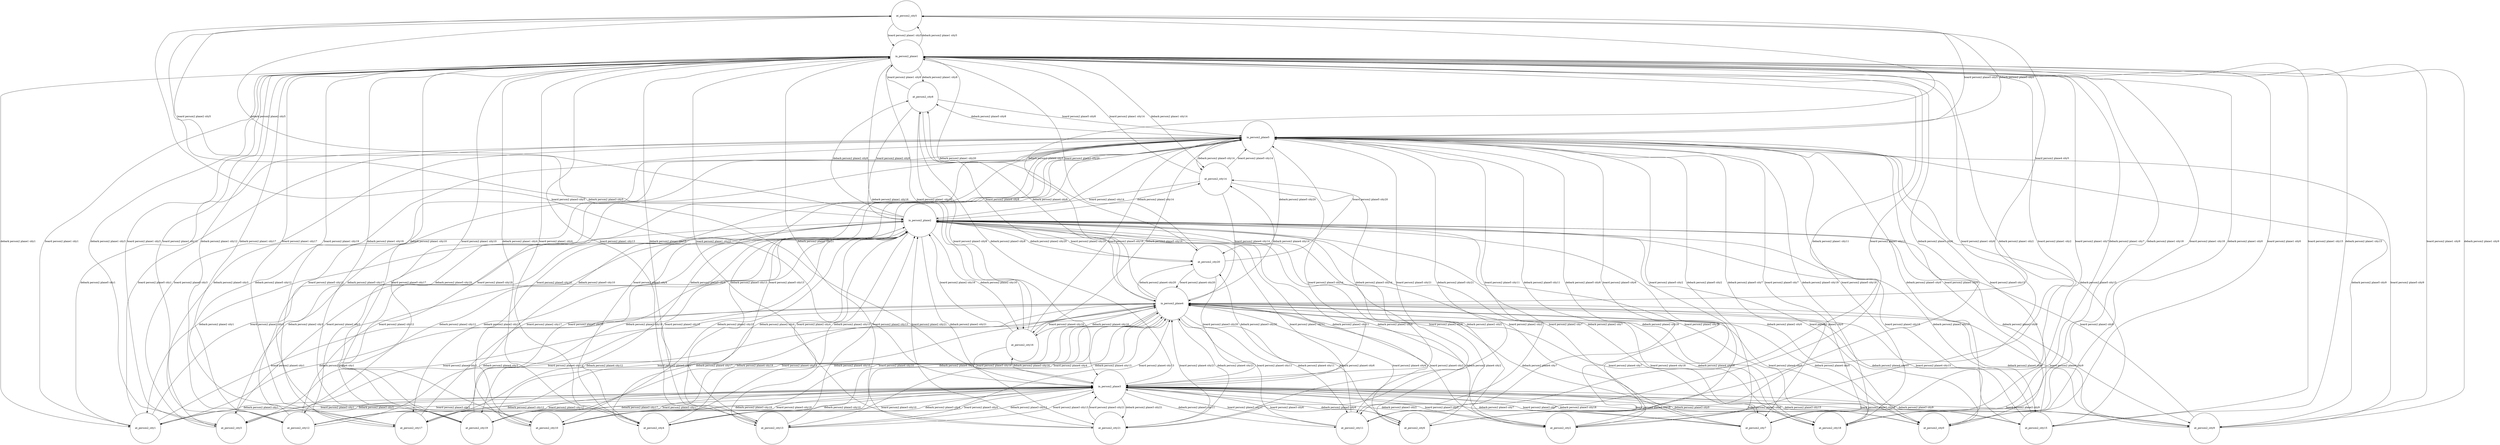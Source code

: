 digraph Tree {
	node [shape=circle, fontsize=14, color=black, fillcolor=white, fontcolor=black];
	 edge [style=solid, color=black];
at_person2_city5 [label="at_person2_city5"];
in_person2_plane1 [label="in_person2_plane1"];
in_person2_plane3 [label="in_person2_plane3"];
in_person2_plane4 [label="in_person2_plane4"];
in_person2_plane2 [label="in_person2_plane2"];
in_person2_plane5 [label="in_person2_plane5"];
at_person2_city7 [label="at_person2_city7"];
at_person2_city18 [label="at_person2_city18"];
at_person2_city1 [label="at_person2_city1"];
at_person2_city3 [label="at_person2_city3"];
at_person2_city12 [label="at_person2_city12"];
at_person2_city17 [label="at_person2_city17"];
at_person2_city15 [label="at_person2_city15"];
at_person2_city9 [label="at_person2_city9"];
at_person2_city19 [label="at_person2_city19"];
at_person2_city10 [label="at_person2_city10"];
at_person2_city4 [label="at_person2_city4"];
at_person2_city13 [label="at_person2_city13"];
at_person2_city21 [label="at_person2_city21"];
at_person2_city11 [label="at_person2_city11"];
at_person2_city6 [label="at_person2_city6"];
at_person2_city0 [label="at_person2_city0"];
at_person2_city2 [label="at_person2_city2"];
at_person2_city16 [label="at_person2_city16"];
at_person2_city20 [label="at_person2_city20"];
at_person2_city14 [label="at_person2_city14"];
at_person2_city8 [label="at_person2_city8"];
at_person2_city5 -> in_person2_plane1 [label="board person2 plane1 city5"];
at_person2_city5 -> in_person2_plane3 [label="board person2 plane3 city5"];
at_person2_city5 -> in_person2_plane4 [label="board person2 plane4 city5"];
at_person2_city5 -> in_person2_plane2 [label="board person2 plane2 city5"];
at_person2_city5 -> in_person2_plane5 [label="board person2 plane5 city5"];
at_person2_city7 -> in_person2_plane1 [label="board person2 plane1 city7"];
at_person2_city7 -> in_person2_plane3 [label="board person2 plane3 city7"];
at_person2_city7 -> in_person2_plane4 [label="board person2 plane4 city7"];
at_person2_city7 -> in_person2_plane2 [label="board person2 plane2 city7"];
at_person2_city7 -> in_person2_plane5 [label="board person2 plane5 city7"];
at_person2_city18 -> in_person2_plane1 [label="board person2 plane1 city18"];
at_person2_city18 -> in_person2_plane3 [label="board person2 plane3 city18"];
at_person2_city18 -> in_person2_plane4 [label="board person2 plane4 city18"];
at_person2_city18 -> in_person2_plane2 [label="board person2 plane2 city18"];
at_person2_city18 -> in_person2_plane5 [label="board person2 plane5 city18"];
at_person2_city1 -> in_person2_plane1 [label="board person2 plane1 city1"];
at_person2_city1 -> in_person2_plane3 [label="board person2 plane3 city1"];
at_person2_city1 -> in_person2_plane4 [label="board person2 plane4 city1"];
at_person2_city1 -> in_person2_plane2 [label="board person2 plane2 city1"];
at_person2_city1 -> in_person2_plane5 [label="board person2 plane5 city1"];
at_person2_city3 -> in_person2_plane1 [label="board person2 plane1 city3"];
at_person2_city3 -> in_person2_plane3 [label="board person2 plane3 city3"];
at_person2_city3 -> in_person2_plane4 [label="board person2 plane4 city3"];
at_person2_city3 -> in_person2_plane2 [label="board person2 plane2 city3"];
at_person2_city3 -> in_person2_plane5 [label="board person2 plane5 city3"];
at_person2_city12 -> in_person2_plane1 [label="board person2 plane1 city12"];
at_person2_city12 -> in_person2_plane3 [label="board person2 plane3 city12"];
at_person2_city12 -> in_person2_plane4 [label="board person2 plane4 city12"];
at_person2_city12 -> in_person2_plane2 [label="board person2 plane2 city12"];
at_person2_city12 -> in_person2_plane5 [label="board person2 plane5 city12"];
at_person2_city17 -> in_person2_plane1 [label="board person2 plane1 city17"];
at_person2_city17 -> in_person2_plane3 [label="board person2 plane3 city17"];
at_person2_city17 -> in_person2_plane4 [label="board person2 plane4 city17"];
at_person2_city17 -> in_person2_plane2 [label="board person2 plane2 city17"];
at_person2_city17 -> in_person2_plane5 [label="board person2 plane5 city17"];
at_person2_city15 -> in_person2_plane1 [label="board person2 plane1 city15"];
at_person2_city15 -> in_person2_plane3 [label="board person2 plane3 city15"];
at_person2_city15 -> in_person2_plane4 [label="board person2 plane4 city15"];
at_person2_city15 -> in_person2_plane2 [label="board person2 plane2 city15"];
at_person2_city15 -> in_person2_plane5 [label="board person2 plane5 city15"];
at_person2_city9 -> in_person2_plane1 [label="board person2 plane1 city9"];
at_person2_city9 -> in_person2_plane3 [label="board person2 plane3 city9"];
at_person2_city9 -> in_person2_plane4 [label="board person2 plane4 city9"];
at_person2_city9 -> in_person2_plane2 [label="board person2 plane2 city9"];
at_person2_city9 -> in_person2_plane5 [label="board person2 plane5 city9"];
at_person2_city19 -> in_person2_plane1 [label="board person2 plane1 city19"];
at_person2_city19 -> in_person2_plane3 [label="board person2 plane3 city19"];
at_person2_city19 -> in_person2_plane4 [label="board person2 plane4 city19"];
at_person2_city19 -> in_person2_plane2 [label="board person2 plane2 city19"];
at_person2_city19 -> in_person2_plane5 [label="board person2 plane5 city19"];
at_person2_city10 -> in_person2_plane1 [label="board person2 plane1 city10"];
at_person2_city10 -> in_person2_plane3 [label="board person2 plane3 city10"];
at_person2_city10 -> in_person2_plane4 [label="board person2 plane4 city10"];
at_person2_city10 -> in_person2_plane2 [label="board person2 plane2 city10"];
at_person2_city10 -> in_person2_plane5 [label="board person2 plane5 city10"];
in_person2_plane1 -> at_person2_city5 [label="debark person2 plane1 city5"];
in_person2_plane1 -> at_person2_city7 [label="debark person2 plane1 city7"];
in_person2_plane1 -> at_person2_city18 [label="debark person2 plane1 city18"];
in_person2_plane1 -> at_person2_city1 [label="debark person2 plane1 city1"];
in_person2_plane1 -> at_person2_city3 [label="debark person2 plane1 city3"];
in_person2_plane1 -> at_person2_city12 [label="debark person2 plane1 city12"];
in_person2_plane1 -> at_person2_city17 [label="debark person2 plane1 city17"];
in_person2_plane1 -> at_person2_city15 [label="debark person2 plane1 city15"];
in_person2_plane1 -> at_person2_city9 [label="debark person2 plane1 city9"];
in_person2_plane1 -> at_person2_city19 [label="debark person2 plane1 city19"];
in_person2_plane1 -> at_person2_city10 [label="debark person2 plane1 city10"];
in_person2_plane1 -> at_person2_city4 [label="debark person2 plane1 city4"];
in_person2_plane1 -> at_person2_city13 [label="debark person2 plane1 city13"];
in_person2_plane1 -> at_person2_city21 [label="debark person2 plane1 city21"];
in_person2_plane1 -> at_person2_city11 [label="debark person2 plane1 city11"];
in_person2_plane1 -> at_person2_city6 [label="debark person2 plane1 city6"];
in_person2_plane1 -> at_person2_city0 [label="debark person2 plane1 city0"];
in_person2_plane1 -> at_person2_city2 [label="debark person2 plane1 city2"];
in_person2_plane1 -> at_person2_city16 [label="debark person2 plane1 city16"];
in_person2_plane1 -> at_person2_city20 [label="debark person2 plane1 city20"];
in_person2_plane1 -> at_person2_city14 [label="debark person2 plane1 city14"];
in_person2_plane1 -> at_person2_city8 [label="debark person2 plane1 city8"];
in_person2_plane3 -> at_person2_city5 [label="debark person2 plane3 city5"];
in_person2_plane3 -> at_person2_city7 [label="debark person2 plane3 city7"];
in_person2_plane3 -> at_person2_city18 [label="debark person2 plane3 city18"];
in_person2_plane3 -> at_person2_city1 [label="debark person2 plane3 city1"];
in_person2_plane3 -> at_person2_city3 [label="debark person2 plane3 city3"];
in_person2_plane3 -> at_person2_city12 [label="debark person2 plane3 city12"];
in_person2_plane3 -> at_person2_city17 [label="debark person2 plane3 city17"];
in_person2_plane3 -> at_person2_city15 [label="debark person2 plane3 city15"];
in_person2_plane3 -> at_person2_city9 [label="debark person2 plane3 city9"];
in_person2_plane3 -> at_person2_city19 [label="debark person2 plane3 city19"];
in_person2_plane3 -> at_person2_city10 [label="debark person2 plane3 city10"];
in_person2_plane3 -> at_person2_city4 [label="debark person2 plane3 city4"];
in_person2_plane3 -> at_person2_city13 [label="debark person2 plane3 city13"];
in_person2_plane3 -> at_person2_city21 [label="debark person2 plane3 city21"];
in_person2_plane3 -> at_person2_city11 [label="debark person2 plane3 city11"];
in_person2_plane3 -> at_person2_city6 [label="debark person2 plane3 city6"];
in_person2_plane3 -> at_person2_city0 [label="debark person2 plane3 city0"];
in_person2_plane3 -> at_person2_city2 [label="debark person2 plane3 city2"];
in_person2_plane3 -> at_person2_city16 [label="debark person2 plane3 city16"];
in_person2_plane3 -> at_person2_city20 [label="debark person2 plane3 city20"];
in_person2_plane3 -> at_person2_city14 [label="debark person2 plane3 city14"];
in_person2_plane3 -> at_person2_city8 [label="debark person2 plane3 city8"];
at_person2_city4 -> in_person2_plane1 [label="board person2 plane1 city4"];
at_person2_city4 -> in_person2_plane3 [label="board person2 plane3 city4"];
at_person2_city4 -> in_person2_plane4 [label="board person2 plane4 city4"];
at_person2_city4 -> in_person2_plane2 [label="board person2 plane2 city4"];
at_person2_city4 -> in_person2_plane5 [label="board person2 plane5 city4"];
at_person2_city13 -> in_person2_plane1 [label="board person2 plane1 city13"];
at_person2_city13 -> in_person2_plane3 [label="board person2 plane3 city13"];
at_person2_city13 -> in_person2_plane4 [label="board person2 plane4 city13"];
at_person2_city13 -> in_person2_plane2 [label="board person2 plane2 city13"];
at_person2_city13 -> in_person2_plane5 [label="board person2 plane5 city13"];
at_person2_city21 -> in_person2_plane1 [label="board person2 plane1 city21"];
at_person2_city21 -> in_person2_plane3 [label="board person2 plane3 city21"];
at_person2_city21 -> in_person2_plane4 [label="board person2 plane4 city21"];
at_person2_city21 -> in_person2_plane2 [label="board person2 plane2 city21"];
at_person2_city21 -> in_person2_plane5 [label="board person2 plane5 city21"];
at_person2_city11 -> in_person2_plane1 [label="board person2 plane1 city11"];
at_person2_city11 -> in_person2_plane3 [label="board person2 plane3 city11"];
at_person2_city11 -> in_person2_plane4 [label="board person2 plane4 city11"];
at_person2_city11 -> in_person2_plane2 [label="board person2 plane2 city11"];
at_person2_city11 -> in_person2_plane5 [label="board person2 plane5 city11"];
at_person2_city6 -> in_person2_plane1 [label="board person2 plane1 city6"];
at_person2_city6 -> in_person2_plane3 [label="board person2 plane3 city6"];
at_person2_city6 -> in_person2_plane4 [label="board person2 plane4 city6"];
at_person2_city6 -> in_person2_plane2 [label="board person2 plane2 city6"];
at_person2_city6 -> in_person2_plane5 [label="board person2 plane5 city6"];
at_person2_city0 -> in_person2_plane1 [label="board person2 plane1 city0"];
at_person2_city0 -> in_person2_plane3 [label="board person2 plane3 city0"];
at_person2_city0 -> in_person2_plane4 [label="board person2 plane4 city0"];
at_person2_city0 -> in_person2_plane2 [label="board person2 plane2 city0"];
at_person2_city0 -> in_person2_plane5 [label="board person2 plane5 city0"];
at_person2_city2 -> in_person2_plane1 [label="board person2 plane1 city2"];
at_person2_city2 -> in_person2_plane3 [label="board person2 plane3 city2"];
at_person2_city2 -> in_person2_plane4 [label="board person2 plane4 city2"];
at_person2_city2 -> in_person2_plane2 [label="board person2 plane2 city2"];
at_person2_city2 -> in_person2_plane5 [label="board person2 plane5 city2"];
in_person2_plane4 -> at_person2_city5 [label="debark person2 plane4 city5"];
in_person2_plane4 -> at_person2_city7 [label="debark person2 plane4 city7"];
in_person2_plane4 -> at_person2_city18 [label="debark person2 plane4 city18"];
in_person2_plane4 -> at_person2_city1 [label="debark person2 plane4 city1"];
in_person2_plane4 -> at_person2_city3 [label="debark person2 plane4 city3"];
in_person2_plane4 -> at_person2_city12 [label="debark person2 plane4 city12"];
in_person2_plane4 -> at_person2_city17 [label="debark person2 plane4 city17"];
in_person2_plane4 -> at_person2_city15 [label="debark person2 plane4 city15"];
in_person2_plane4 -> at_person2_city9 [label="debark person2 plane4 city9"];
in_person2_plane4 -> at_person2_city19 [label="debark person2 plane4 city19"];
in_person2_plane4 -> at_person2_city10 [label="debark person2 plane4 city10"];
in_person2_plane4 -> at_person2_city4 [label="debark person2 plane4 city4"];
in_person2_plane4 -> at_person2_city13 [label="debark person2 plane4 city13"];
in_person2_plane4 -> at_person2_city21 [label="debark person2 plane4 city21"];
in_person2_plane4 -> at_person2_city11 [label="debark person2 plane4 city11"];
in_person2_plane4 -> at_person2_city6 [label="debark person2 plane4 city6"];
in_person2_plane4 -> at_person2_city0 [label="debark person2 plane4 city0"];
in_person2_plane4 -> at_person2_city2 [label="debark person2 plane4 city2"];
in_person2_plane4 -> at_person2_city16 [label="debark person2 plane4 city16"];
in_person2_plane4 -> at_person2_city20 [label="debark person2 plane4 city20"];
in_person2_plane4 -> at_person2_city14 [label="debark person2 plane4 city14"];
in_person2_plane4 -> at_person2_city8 [label="debark person2 plane4 city8"];
in_person2_plane2 -> at_person2_city5 [label="debark person2 plane2 city5"];
in_person2_plane2 -> at_person2_city7 [label="debark person2 plane2 city7"];
in_person2_plane2 -> at_person2_city18 [label="debark person2 plane2 city18"];
in_person2_plane2 -> at_person2_city1 [label="debark person2 plane2 city1"];
in_person2_plane2 -> at_person2_city3 [label="debark person2 plane2 city3"];
in_person2_plane2 -> at_person2_city12 [label="debark person2 plane2 city12"];
in_person2_plane2 -> at_person2_city17 [label="debark person2 plane2 city17"];
in_person2_plane2 -> at_person2_city15 [label="debark person2 plane2 city15"];
in_person2_plane2 -> at_person2_city9 [label="debark person2 plane2 city9"];
in_person2_plane2 -> at_person2_city19 [label="debark person2 plane2 city19"];
in_person2_plane2 -> at_person2_city10 [label="debark person2 plane2 city10"];
in_person2_plane2 -> at_person2_city4 [label="debark person2 plane2 city4"];
in_person2_plane2 -> at_person2_city13 [label="debark person2 plane2 city13"];
in_person2_plane2 -> at_person2_city21 [label="debark person2 plane2 city21"];
in_person2_plane2 -> at_person2_city11 [label="debark person2 plane2 city11"];
in_person2_plane2 -> at_person2_city6 [label="debark person2 plane2 city6"];
in_person2_plane2 -> at_person2_city0 [label="debark person2 plane2 city0"];
in_person2_plane2 -> at_person2_city2 [label="debark person2 plane2 city2"];
in_person2_plane2 -> at_person2_city16 [label="debark person2 plane2 city16"];
in_person2_plane2 -> at_person2_city20 [label="debark person2 plane2 city20"];
in_person2_plane2 -> at_person2_city14 [label="debark person2 plane2 city14"];
in_person2_plane2 -> at_person2_city8 [label="debark person2 plane2 city8"];
at_person2_city16 -> in_person2_plane1 [label="board person2 plane1 city16"];
at_person2_city16 -> in_person2_plane3 [label="board person2 plane3 city16"];
at_person2_city16 -> in_person2_plane4 [label="board person2 plane4 city16"];
at_person2_city16 -> in_person2_plane2 [label="board person2 plane2 city16"];
at_person2_city16 -> in_person2_plane5 [label="board person2 plane5 city16"];
at_person2_city20 -> in_person2_plane1 [label="board person2 plane1 city20"];
at_person2_city20 -> in_person2_plane3 [label="board person2 plane3 city20"];
at_person2_city20 -> in_person2_plane4 [label="board person2 plane4 city20"];
at_person2_city20 -> in_person2_plane2 [label="board person2 plane2 city20"];
at_person2_city20 -> in_person2_plane5 [label="board person2 plane5 city20"];
at_person2_city14 -> in_person2_plane1 [label="board person2 plane1 city14"];
at_person2_city14 -> in_person2_plane3 [label="board person2 plane3 city14"];
at_person2_city14 -> in_person2_plane4 [label="board person2 plane4 city14"];
at_person2_city14 -> in_person2_plane2 [label="board person2 plane2 city14"];
at_person2_city14 -> in_person2_plane5 [label="board person2 plane5 city14"];
in_person2_plane5 -> at_person2_city5 [label="debark person2 plane5 city5"];
in_person2_plane5 -> at_person2_city7 [label="debark person2 plane5 city7"];
in_person2_plane5 -> at_person2_city18 [label="debark person2 plane5 city18"];
in_person2_plane5 -> at_person2_city1 [label="debark person2 plane5 city1"];
in_person2_plane5 -> at_person2_city3 [label="debark person2 plane5 city3"];
in_person2_plane5 -> at_person2_city12 [label="debark person2 plane5 city12"];
in_person2_plane5 -> at_person2_city17 [label="debark person2 plane5 city17"];
in_person2_plane5 -> at_person2_city15 [label="debark person2 plane5 city15"];
in_person2_plane5 -> at_person2_city9 [label="debark person2 plane5 city9"];
in_person2_plane5 -> at_person2_city19 [label="debark person2 plane5 city19"];
in_person2_plane5 -> at_person2_city10 [label="debark person2 plane5 city10"];
in_person2_plane5 -> at_person2_city4 [label="debark person2 plane5 city4"];
in_person2_plane5 -> at_person2_city13 [label="debark person2 plane5 city13"];
in_person2_plane5 -> at_person2_city21 [label="debark person2 plane5 city21"];
in_person2_plane5 -> at_person2_city11 [label="debark person2 plane5 city11"];
in_person2_plane5 -> at_person2_city6 [label="debark person2 plane5 city6"];
in_person2_plane5 -> at_person2_city0 [label="debark person2 plane5 city0"];
in_person2_plane5 -> at_person2_city2 [label="debark person2 plane5 city2"];
in_person2_plane5 -> at_person2_city16 [label="debark person2 plane5 city16"];
in_person2_plane5 -> at_person2_city20 [label="debark person2 plane5 city20"];
in_person2_plane5 -> at_person2_city14 [label="debark person2 plane5 city14"];
in_person2_plane5 -> at_person2_city8 [label="debark person2 plane5 city8"];
at_person2_city8 -> in_person2_plane1 [label="board person2 plane1 city8"];
at_person2_city8 -> in_person2_plane3 [label="board person2 plane3 city8"];
at_person2_city8 -> in_person2_plane4 [label="board person2 plane4 city8"];
at_person2_city8 -> in_person2_plane2 [label="board person2 plane2 city8"];
at_person2_city8 -> in_person2_plane5 [label="board person2 plane5 city8"];
}
